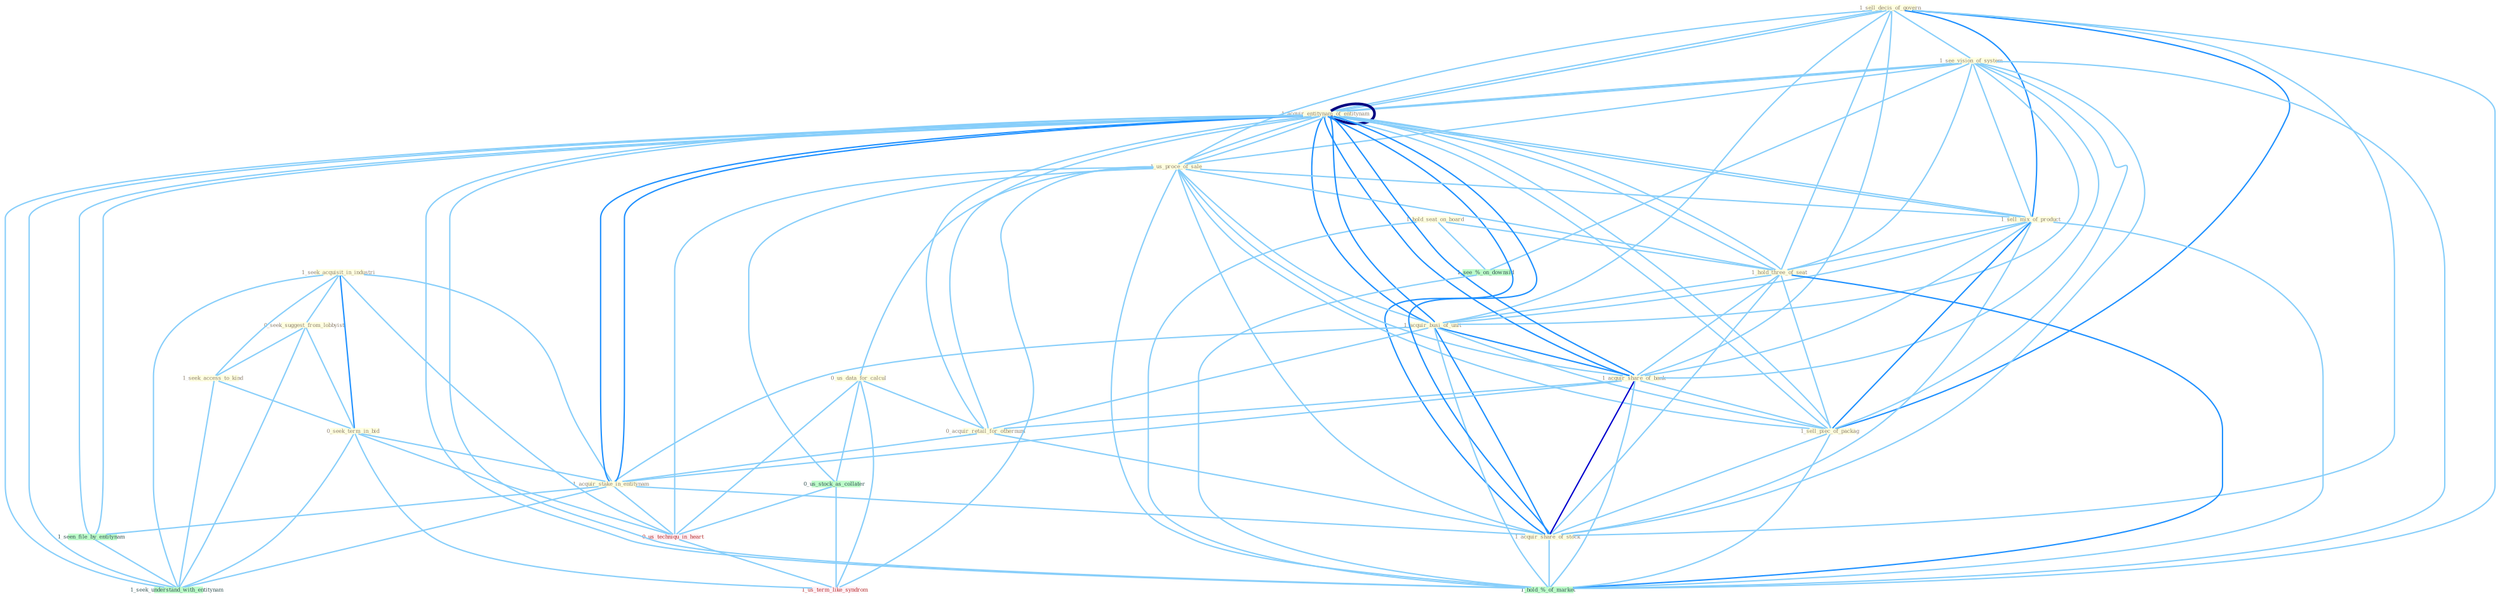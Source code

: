 Graph G{ 
    node
    [shape=polygon,style=filled,width=.5,height=.06,color="#BDFCC9",fixedsize=true,fontsize=4,
    fontcolor="#2f4f4f"];
    {node
    [color="#ffffe0", fontcolor="#8b7d6b"] "1_sell_decis_of_govern " "1_see_vision_of_system " "1_seek_acquisit_in_industri " "0_seek_suggest_from_lobbyist " "1_acquir_entitynam_of_entitynam " "1_us_proce_of_sale " "1_hold_seat_on_board " "0_us_data_for_calcul " "1_seek_access_to_kind " "1_sell_mix_of_product " "1_hold_three_of_seat " "0_seek_term_in_bid " "1_acquir_busi_of_unit " "1_acquir_share_of_bank " "0_acquir_retail_for_othernum " "1_sell_piec_of_packag " "1_acquir_stake_in_entitynam " "1_acquir_share_of_stock "}
{node [color="#fff0f5", fontcolor="#b22222"] "0_us_techniqu_in_heart " "1_us_term_like_syndrom "}
edge [color="#B0E2FF"];

	"1_sell_decis_of_govern " -- "1_see_vision_of_system " [w="1", color="#87cefa" ];
	"1_sell_decis_of_govern " -- "1_acquir_entitynam_of_entitynam " [w="1", color="#87cefa" ];
	"1_sell_decis_of_govern " -- "1_us_proce_of_sale " [w="1", color="#87cefa" ];
	"1_sell_decis_of_govern " -- "1_sell_mix_of_product " [w="2", color="#1e90ff" , len=0.8];
	"1_sell_decis_of_govern " -- "1_hold_three_of_seat " [w="1", color="#87cefa" ];
	"1_sell_decis_of_govern " -- "1_acquir_busi_of_unit " [w="1", color="#87cefa" ];
	"1_sell_decis_of_govern " -- "1_acquir_share_of_bank " [w="1", color="#87cefa" ];
	"1_sell_decis_of_govern " -- "1_sell_piec_of_packag " [w="2", color="#1e90ff" , len=0.8];
	"1_sell_decis_of_govern " -- "1_acquir_share_of_stock " [w="1", color="#87cefa" ];
	"1_sell_decis_of_govern " -- "1_acquir_entitynam_of_entitynam " [w="1", color="#87cefa" ];
	"1_sell_decis_of_govern " -- "1_hold_%_of_market " [w="1", color="#87cefa" ];
	"1_see_vision_of_system " -- "1_acquir_entitynam_of_entitynam " [w="1", color="#87cefa" ];
	"1_see_vision_of_system " -- "1_us_proce_of_sale " [w="1", color="#87cefa" ];
	"1_see_vision_of_system " -- "1_sell_mix_of_product " [w="1", color="#87cefa" ];
	"1_see_vision_of_system " -- "1_hold_three_of_seat " [w="1", color="#87cefa" ];
	"1_see_vision_of_system " -- "1_acquir_busi_of_unit " [w="1", color="#87cefa" ];
	"1_see_vision_of_system " -- "1_acquir_share_of_bank " [w="1", color="#87cefa" ];
	"1_see_vision_of_system " -- "1_sell_piec_of_packag " [w="1", color="#87cefa" ];
	"1_see_vision_of_system " -- "1_acquir_share_of_stock " [w="1", color="#87cefa" ];
	"1_see_vision_of_system " -- "1_acquir_entitynam_of_entitynam " [w="1", color="#87cefa" ];
	"1_see_vision_of_system " -- "1_see_%_on_downsid " [w="1", color="#87cefa" ];
	"1_see_vision_of_system " -- "1_hold_%_of_market " [w="1", color="#87cefa" ];
	"1_seek_acquisit_in_industri " -- "0_seek_suggest_from_lobbyist " [w="1", color="#87cefa" ];
	"1_seek_acquisit_in_industri " -- "1_seek_access_to_kind " [w="1", color="#87cefa" ];
	"1_seek_acquisit_in_industri " -- "0_seek_term_in_bid " [w="2", color="#1e90ff" , len=0.8];
	"1_seek_acquisit_in_industri " -- "1_acquir_stake_in_entitynam " [w="1", color="#87cefa" ];
	"1_seek_acquisit_in_industri " -- "1_seek_understand_with_entitynam " [w="1", color="#87cefa" ];
	"1_seek_acquisit_in_industri " -- "0_us_techniqu_in_heart " [w="1", color="#87cefa" ];
	"0_seek_suggest_from_lobbyist " -- "1_seek_access_to_kind " [w="1", color="#87cefa" ];
	"0_seek_suggest_from_lobbyist " -- "0_seek_term_in_bid " [w="1", color="#87cefa" ];
	"0_seek_suggest_from_lobbyist " -- "1_seek_understand_with_entitynam " [w="1", color="#87cefa" ];
	"1_acquir_entitynam_of_entitynam " -- "1_us_proce_of_sale " [w="1", color="#87cefa" ];
	"1_acquir_entitynam_of_entitynam " -- "1_sell_mix_of_product " [w="1", color="#87cefa" ];
	"1_acquir_entitynam_of_entitynam " -- "1_hold_three_of_seat " [w="1", color="#87cefa" ];
	"1_acquir_entitynam_of_entitynam " -- "1_acquir_busi_of_unit " [w="2", color="#1e90ff" , len=0.8];
	"1_acquir_entitynam_of_entitynam " -- "1_acquir_share_of_bank " [w="2", color="#1e90ff" , len=0.8];
	"1_acquir_entitynam_of_entitynam " -- "0_acquir_retail_for_othernum " [w="1", color="#87cefa" ];
	"1_acquir_entitynam_of_entitynam " -- "1_sell_piec_of_packag " [w="1", color="#87cefa" ];
	"1_acquir_entitynam_of_entitynam " -- "1_acquir_stake_in_entitynam " [w="2", color="#1e90ff" , len=0.8];
	"1_acquir_entitynam_of_entitynam " -- "1_acquir_share_of_stock " [w="2", color="#1e90ff" , len=0.8];
	"1_acquir_entitynam_of_entitynam " -- "1_seen_file_by_entitynam " [w="1", color="#87cefa" ];
	"1_acquir_entitynam_of_entitynam " -- "1_seek_understand_with_entitynam " [w="1", color="#87cefa" ];
	"1_acquir_entitynam_of_entitynam " -- "1_acquir_entitynam_of_entitynam " [w="4", style=bold, color="#000080", len=0.4];
	"1_acquir_entitynam_of_entitynam " -- "1_hold_%_of_market " [w="1", color="#87cefa" ];
	"1_us_proce_of_sale " -- "0_us_data_for_calcul " [w="1", color="#87cefa" ];
	"1_us_proce_of_sale " -- "1_sell_mix_of_product " [w="1", color="#87cefa" ];
	"1_us_proce_of_sale " -- "1_hold_three_of_seat " [w="1", color="#87cefa" ];
	"1_us_proce_of_sale " -- "1_acquir_busi_of_unit " [w="1", color="#87cefa" ];
	"1_us_proce_of_sale " -- "1_acquir_share_of_bank " [w="1", color="#87cefa" ];
	"1_us_proce_of_sale " -- "1_sell_piec_of_packag " [w="1", color="#87cefa" ];
	"1_us_proce_of_sale " -- "1_acquir_share_of_stock " [w="1", color="#87cefa" ];
	"1_us_proce_of_sale " -- "0_us_stock_as_collater " [w="1", color="#87cefa" ];
	"1_us_proce_of_sale " -- "1_acquir_entitynam_of_entitynam " [w="1", color="#87cefa" ];
	"1_us_proce_of_sale " -- "0_us_techniqu_in_heart " [w="1", color="#87cefa" ];
	"1_us_proce_of_sale " -- "1_us_term_like_syndrom " [w="1", color="#87cefa" ];
	"1_us_proce_of_sale " -- "1_hold_%_of_market " [w="1", color="#87cefa" ];
	"1_hold_seat_on_board " -- "1_hold_three_of_seat " [w="1", color="#87cefa" ];
	"1_hold_seat_on_board " -- "1_see_%_on_downsid " [w="1", color="#87cefa" ];
	"1_hold_seat_on_board " -- "1_hold_%_of_market " [w="1", color="#87cefa" ];
	"0_us_data_for_calcul " -- "0_acquir_retail_for_othernum " [w="1", color="#87cefa" ];
	"0_us_data_for_calcul " -- "0_us_stock_as_collater " [w="1", color="#87cefa" ];
	"0_us_data_for_calcul " -- "0_us_techniqu_in_heart " [w="1", color="#87cefa" ];
	"0_us_data_for_calcul " -- "1_us_term_like_syndrom " [w="1", color="#87cefa" ];
	"1_seek_access_to_kind " -- "0_seek_term_in_bid " [w="1", color="#87cefa" ];
	"1_seek_access_to_kind " -- "1_seek_understand_with_entitynam " [w="1", color="#87cefa" ];
	"1_sell_mix_of_product " -- "1_hold_three_of_seat " [w="1", color="#87cefa" ];
	"1_sell_mix_of_product " -- "1_acquir_busi_of_unit " [w="1", color="#87cefa" ];
	"1_sell_mix_of_product " -- "1_acquir_share_of_bank " [w="1", color="#87cefa" ];
	"1_sell_mix_of_product " -- "1_sell_piec_of_packag " [w="2", color="#1e90ff" , len=0.8];
	"1_sell_mix_of_product " -- "1_acquir_share_of_stock " [w="1", color="#87cefa" ];
	"1_sell_mix_of_product " -- "1_acquir_entitynam_of_entitynam " [w="1", color="#87cefa" ];
	"1_sell_mix_of_product " -- "1_hold_%_of_market " [w="1", color="#87cefa" ];
	"1_hold_three_of_seat " -- "1_acquir_busi_of_unit " [w="1", color="#87cefa" ];
	"1_hold_three_of_seat " -- "1_acquir_share_of_bank " [w="1", color="#87cefa" ];
	"1_hold_three_of_seat " -- "1_sell_piec_of_packag " [w="1", color="#87cefa" ];
	"1_hold_three_of_seat " -- "1_acquir_share_of_stock " [w="1", color="#87cefa" ];
	"1_hold_three_of_seat " -- "1_acquir_entitynam_of_entitynam " [w="1", color="#87cefa" ];
	"1_hold_three_of_seat " -- "1_hold_%_of_market " [w="2", color="#1e90ff" , len=0.8];
	"0_seek_term_in_bid " -- "1_acquir_stake_in_entitynam " [w="1", color="#87cefa" ];
	"0_seek_term_in_bid " -- "1_seek_understand_with_entitynam " [w="1", color="#87cefa" ];
	"0_seek_term_in_bid " -- "0_us_techniqu_in_heart " [w="1", color="#87cefa" ];
	"0_seek_term_in_bid " -- "1_us_term_like_syndrom " [w="1", color="#87cefa" ];
	"1_acquir_busi_of_unit " -- "1_acquir_share_of_bank " [w="2", color="#1e90ff" , len=0.8];
	"1_acquir_busi_of_unit " -- "0_acquir_retail_for_othernum " [w="1", color="#87cefa" ];
	"1_acquir_busi_of_unit " -- "1_sell_piec_of_packag " [w="1", color="#87cefa" ];
	"1_acquir_busi_of_unit " -- "1_acquir_stake_in_entitynam " [w="1", color="#87cefa" ];
	"1_acquir_busi_of_unit " -- "1_acquir_share_of_stock " [w="2", color="#1e90ff" , len=0.8];
	"1_acquir_busi_of_unit " -- "1_acquir_entitynam_of_entitynam " [w="2", color="#1e90ff" , len=0.8];
	"1_acquir_busi_of_unit " -- "1_hold_%_of_market " [w="1", color="#87cefa" ];
	"1_acquir_share_of_bank " -- "0_acquir_retail_for_othernum " [w="1", color="#87cefa" ];
	"1_acquir_share_of_bank " -- "1_sell_piec_of_packag " [w="1", color="#87cefa" ];
	"1_acquir_share_of_bank " -- "1_acquir_stake_in_entitynam " [w="1", color="#87cefa" ];
	"1_acquir_share_of_bank " -- "1_acquir_share_of_stock " [w="3", color="#0000cd" , len=0.6];
	"1_acquir_share_of_bank " -- "1_acquir_entitynam_of_entitynam " [w="2", color="#1e90ff" , len=0.8];
	"1_acquir_share_of_bank " -- "1_hold_%_of_market " [w="1", color="#87cefa" ];
	"0_acquir_retail_for_othernum " -- "1_acquir_stake_in_entitynam " [w="1", color="#87cefa" ];
	"0_acquir_retail_for_othernum " -- "1_acquir_share_of_stock " [w="1", color="#87cefa" ];
	"0_acquir_retail_for_othernum " -- "1_acquir_entitynam_of_entitynam " [w="1", color="#87cefa" ];
	"1_sell_piec_of_packag " -- "1_acquir_share_of_stock " [w="1", color="#87cefa" ];
	"1_sell_piec_of_packag " -- "1_acquir_entitynam_of_entitynam " [w="1", color="#87cefa" ];
	"1_sell_piec_of_packag " -- "1_hold_%_of_market " [w="1", color="#87cefa" ];
	"1_acquir_stake_in_entitynam " -- "1_acquir_share_of_stock " [w="1", color="#87cefa" ];
	"1_acquir_stake_in_entitynam " -- "1_seen_file_by_entitynam " [w="1", color="#87cefa" ];
	"1_acquir_stake_in_entitynam " -- "1_seek_understand_with_entitynam " [w="1", color="#87cefa" ];
	"1_acquir_stake_in_entitynam " -- "1_acquir_entitynam_of_entitynam " [w="2", color="#1e90ff" , len=0.8];
	"1_acquir_stake_in_entitynam " -- "0_us_techniqu_in_heart " [w="1", color="#87cefa" ];
	"1_acquir_share_of_stock " -- "1_acquir_entitynam_of_entitynam " [w="2", color="#1e90ff" , len=0.8];
	"1_acquir_share_of_stock " -- "1_hold_%_of_market " [w="1", color="#87cefa" ];
	"1_seen_file_by_entitynam " -- "1_seek_understand_with_entitynam " [w="1", color="#87cefa" ];
	"1_seen_file_by_entitynam " -- "1_acquir_entitynam_of_entitynam " [w="1", color="#87cefa" ];
	"0_us_stock_as_collater " -- "0_us_techniqu_in_heart " [w="1", color="#87cefa" ];
	"0_us_stock_as_collater " -- "1_us_term_like_syndrom " [w="1", color="#87cefa" ];
	"1_seek_understand_with_entitynam " -- "1_acquir_entitynam_of_entitynam " [w="1", color="#87cefa" ];
	"1_acquir_entitynam_of_entitynam " -- "1_hold_%_of_market " [w="1", color="#87cefa" ];
	"0_us_techniqu_in_heart " -- "1_us_term_like_syndrom " [w="1", color="#87cefa" ];
	"1_see_%_on_downsid " -- "1_hold_%_of_market " [w="1", color="#87cefa" ];
}
